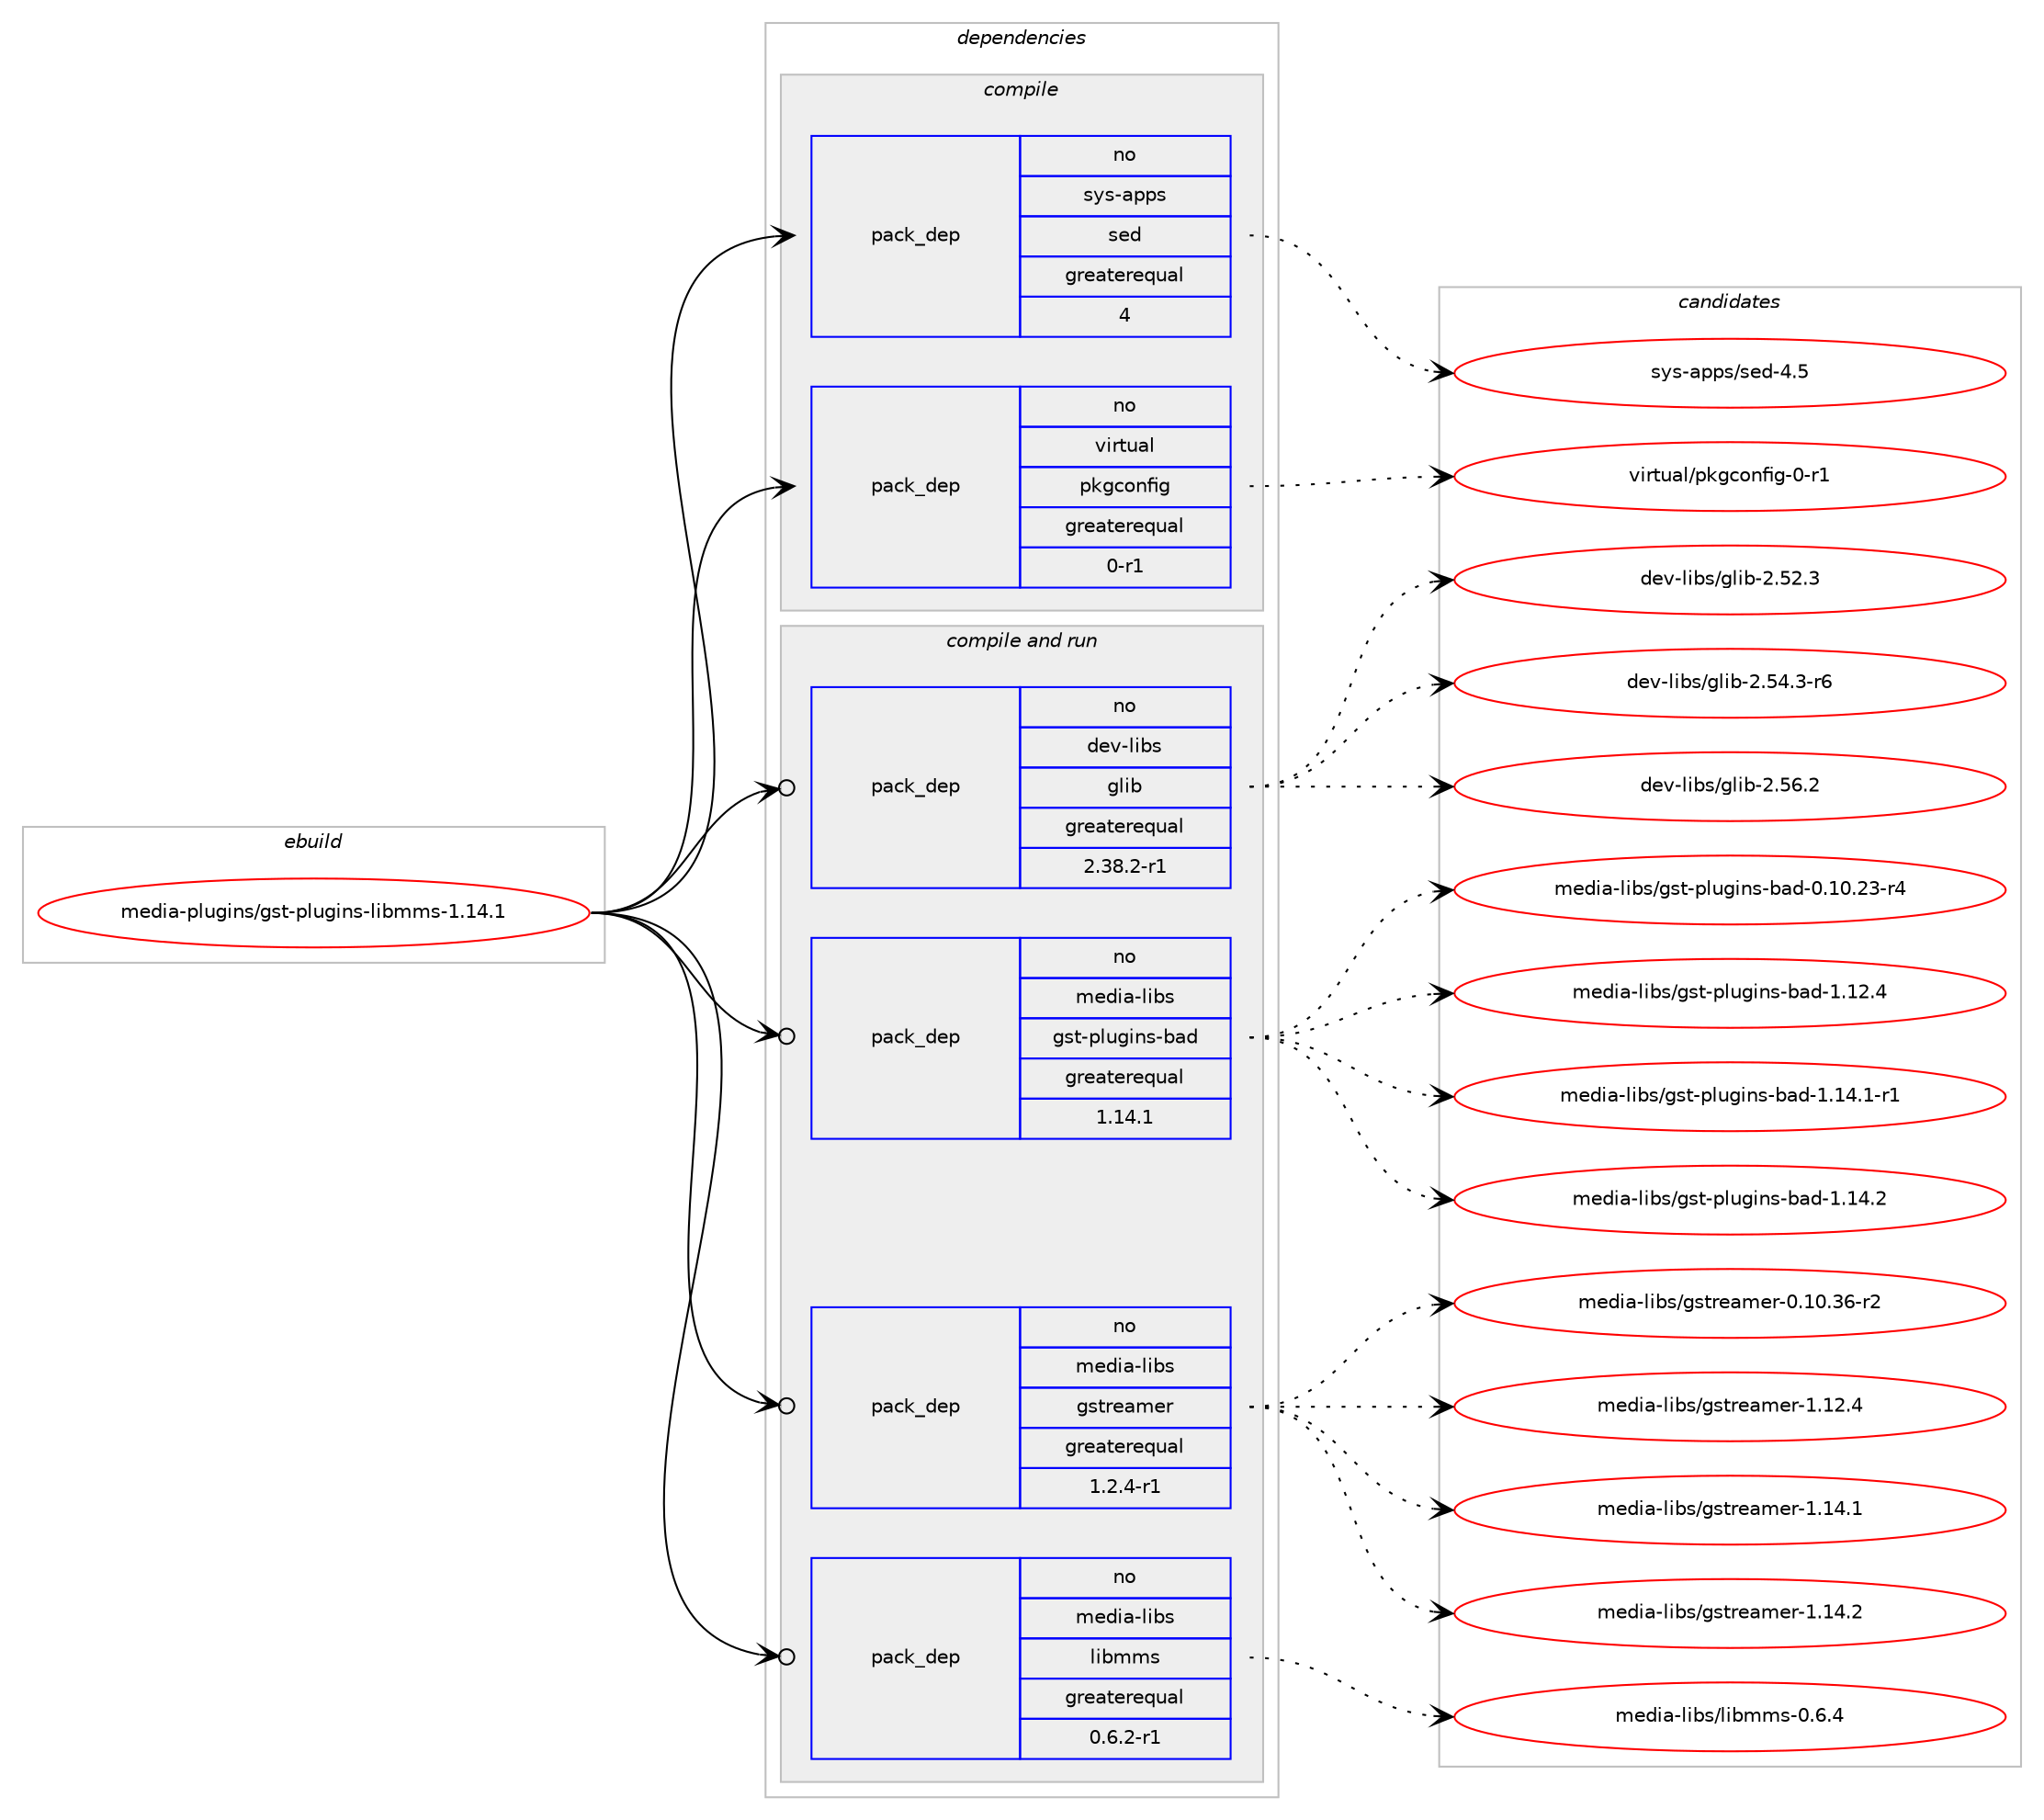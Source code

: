 digraph prolog {

# *************
# Graph options
# *************

newrank=true;
concentrate=true;
compound=true;
graph [rankdir=LR,fontname=Helvetica,fontsize=10,ranksep=1.5];#, ranksep=2.5, nodesep=0.2];
edge  [arrowhead=vee];
node  [fontname=Helvetica,fontsize=10];

# **********
# The ebuild
# **********

subgraph cluster_leftcol {
color=gray;
rank=same;
label=<<i>ebuild</i>>;
id [label="media-plugins/gst-plugins-libmms-1.14.1", color=red, width=4, href="../media-plugins/gst-plugins-libmms-1.14.1.svg"];
}

# ****************
# The dependencies
# ****************

subgraph cluster_midcol {
color=gray;
label=<<i>dependencies</i>>;
subgraph cluster_compile {
fillcolor="#eeeeee";
style=filled;
label=<<i>compile</i>>;
subgraph pack6738 {
dependency10121 [label=<<TABLE BORDER="0" CELLBORDER="1" CELLSPACING="0" CELLPADDING="4" WIDTH="220"><TR><TD ROWSPAN="6" CELLPADDING="30">pack_dep</TD></TR><TR><TD WIDTH="110">no</TD></TR><TR><TD>sys-apps</TD></TR><TR><TD>sed</TD></TR><TR><TD>greaterequal</TD></TR><TR><TD>4</TD></TR></TABLE>>, shape=none, color=blue];
}
id:e -> dependency10121:w [weight=20,style="solid",arrowhead="vee"];
subgraph pack6739 {
dependency10122 [label=<<TABLE BORDER="0" CELLBORDER="1" CELLSPACING="0" CELLPADDING="4" WIDTH="220"><TR><TD ROWSPAN="6" CELLPADDING="30">pack_dep</TD></TR><TR><TD WIDTH="110">no</TD></TR><TR><TD>virtual</TD></TR><TR><TD>pkgconfig</TD></TR><TR><TD>greaterequal</TD></TR><TR><TD>0-r1</TD></TR></TABLE>>, shape=none, color=blue];
}
id:e -> dependency10122:w [weight=20,style="solid",arrowhead="vee"];
}
subgraph cluster_compileandrun {
fillcolor="#eeeeee";
style=filled;
label=<<i>compile and run</i>>;
subgraph pack6740 {
dependency10123 [label=<<TABLE BORDER="0" CELLBORDER="1" CELLSPACING="0" CELLPADDING="4" WIDTH="220"><TR><TD ROWSPAN="6" CELLPADDING="30">pack_dep</TD></TR><TR><TD WIDTH="110">no</TD></TR><TR><TD>dev-libs</TD></TR><TR><TD>glib</TD></TR><TR><TD>greaterequal</TD></TR><TR><TD>2.38.2-r1</TD></TR></TABLE>>, shape=none, color=blue];
}
id:e -> dependency10123:w [weight=20,style="solid",arrowhead="odotvee"];
subgraph pack6741 {
dependency10124 [label=<<TABLE BORDER="0" CELLBORDER="1" CELLSPACING="0" CELLPADDING="4" WIDTH="220"><TR><TD ROWSPAN="6" CELLPADDING="30">pack_dep</TD></TR><TR><TD WIDTH="110">no</TD></TR><TR><TD>media-libs</TD></TR><TR><TD>gst-plugins-bad</TD></TR><TR><TD>greaterequal</TD></TR><TR><TD>1.14.1</TD></TR></TABLE>>, shape=none, color=blue];
}
id:e -> dependency10124:w [weight=20,style="solid",arrowhead="odotvee"];
subgraph pack6742 {
dependency10125 [label=<<TABLE BORDER="0" CELLBORDER="1" CELLSPACING="0" CELLPADDING="4" WIDTH="220"><TR><TD ROWSPAN="6" CELLPADDING="30">pack_dep</TD></TR><TR><TD WIDTH="110">no</TD></TR><TR><TD>media-libs</TD></TR><TR><TD>gstreamer</TD></TR><TR><TD>greaterequal</TD></TR><TR><TD>1.2.4-r1</TD></TR></TABLE>>, shape=none, color=blue];
}
id:e -> dependency10125:w [weight=20,style="solid",arrowhead="odotvee"];
subgraph pack6743 {
dependency10126 [label=<<TABLE BORDER="0" CELLBORDER="1" CELLSPACING="0" CELLPADDING="4" WIDTH="220"><TR><TD ROWSPAN="6" CELLPADDING="30">pack_dep</TD></TR><TR><TD WIDTH="110">no</TD></TR><TR><TD>media-libs</TD></TR><TR><TD>libmms</TD></TR><TR><TD>greaterequal</TD></TR><TR><TD>0.6.2-r1</TD></TR></TABLE>>, shape=none, color=blue];
}
id:e -> dependency10126:w [weight=20,style="solid",arrowhead="odotvee"];
}
subgraph cluster_run {
fillcolor="#eeeeee";
style=filled;
label=<<i>run</i>>;
}
}

# **************
# The candidates
# **************

subgraph cluster_choices {
rank=same;
color=gray;
label=<<i>candidates</i>>;

subgraph choice6738 {
color=black;
nodesep=1;
choice11512111545971121121154711510110045524653 [label="sys-apps/sed-4.5", color=red, width=4,href="../sys-apps/sed-4.5.svg"];
dependency10121:e -> choice11512111545971121121154711510110045524653:w [style=dotted,weight="100"];
}
subgraph choice6739 {
color=black;
nodesep=1;
choice11810511411611797108471121071039911111010210510345484511449 [label="virtual/pkgconfig-0-r1", color=red, width=4,href="../virtual/pkgconfig-0-r1.svg"];
dependency10122:e -> choice11810511411611797108471121071039911111010210510345484511449:w [style=dotted,weight="100"];
}
subgraph choice6740 {
color=black;
nodesep=1;
choice1001011184510810598115471031081059845504653504651 [label="dev-libs/glib-2.52.3", color=red, width=4,href="../dev-libs/glib-2.52.3.svg"];
choice10010111845108105981154710310810598455046535246514511454 [label="dev-libs/glib-2.54.3-r6", color=red, width=4,href="../dev-libs/glib-2.54.3-r6.svg"];
choice1001011184510810598115471031081059845504653544650 [label="dev-libs/glib-2.56.2", color=red, width=4,href="../dev-libs/glib-2.56.2.svg"];
dependency10123:e -> choice1001011184510810598115471031081059845504653504651:w [style=dotted,weight="100"];
dependency10123:e -> choice10010111845108105981154710310810598455046535246514511454:w [style=dotted,weight="100"];
dependency10123:e -> choice1001011184510810598115471031081059845504653544650:w [style=dotted,weight="100"];
}
subgraph choice6741 {
color=black;
nodesep=1;
choice109101100105974510810598115471031151164511210811710310511011545989710045484649484650514511452 [label="media-libs/gst-plugins-bad-0.10.23-r4", color=red, width=4,href="../media-libs/gst-plugins-bad-0.10.23-r4.svg"];
choice109101100105974510810598115471031151164511210811710310511011545989710045494649504652 [label="media-libs/gst-plugins-bad-1.12.4", color=red, width=4,href="../media-libs/gst-plugins-bad-1.12.4.svg"];
choice1091011001059745108105981154710311511645112108117103105110115459897100454946495246494511449 [label="media-libs/gst-plugins-bad-1.14.1-r1", color=red, width=4,href="../media-libs/gst-plugins-bad-1.14.1-r1.svg"];
choice109101100105974510810598115471031151164511210811710310511011545989710045494649524650 [label="media-libs/gst-plugins-bad-1.14.2", color=red, width=4,href="../media-libs/gst-plugins-bad-1.14.2.svg"];
dependency10124:e -> choice109101100105974510810598115471031151164511210811710310511011545989710045484649484650514511452:w [style=dotted,weight="100"];
dependency10124:e -> choice109101100105974510810598115471031151164511210811710310511011545989710045494649504652:w [style=dotted,weight="100"];
dependency10124:e -> choice1091011001059745108105981154710311511645112108117103105110115459897100454946495246494511449:w [style=dotted,weight="100"];
dependency10124:e -> choice109101100105974510810598115471031151164511210811710310511011545989710045494649524650:w [style=dotted,weight="100"];
}
subgraph choice6742 {
color=black;
nodesep=1;
choice109101100105974510810598115471031151161141019710910111445484649484651544511450 [label="media-libs/gstreamer-0.10.36-r2", color=red, width=4,href="../media-libs/gstreamer-0.10.36-r2.svg"];
choice109101100105974510810598115471031151161141019710910111445494649504652 [label="media-libs/gstreamer-1.12.4", color=red, width=4,href="../media-libs/gstreamer-1.12.4.svg"];
choice109101100105974510810598115471031151161141019710910111445494649524649 [label="media-libs/gstreamer-1.14.1", color=red, width=4,href="../media-libs/gstreamer-1.14.1.svg"];
choice109101100105974510810598115471031151161141019710910111445494649524650 [label="media-libs/gstreamer-1.14.2", color=red, width=4,href="../media-libs/gstreamer-1.14.2.svg"];
dependency10125:e -> choice109101100105974510810598115471031151161141019710910111445484649484651544511450:w [style=dotted,weight="100"];
dependency10125:e -> choice109101100105974510810598115471031151161141019710910111445494649504652:w [style=dotted,weight="100"];
dependency10125:e -> choice109101100105974510810598115471031151161141019710910111445494649524649:w [style=dotted,weight="100"];
dependency10125:e -> choice109101100105974510810598115471031151161141019710910111445494649524650:w [style=dotted,weight="100"];
}
subgraph choice6743 {
color=black;
nodesep=1;
choice1091011001059745108105981154710810598109109115454846544652 [label="media-libs/libmms-0.6.4", color=red, width=4,href="../media-libs/libmms-0.6.4.svg"];
dependency10126:e -> choice1091011001059745108105981154710810598109109115454846544652:w [style=dotted,weight="100"];
}
}

}
